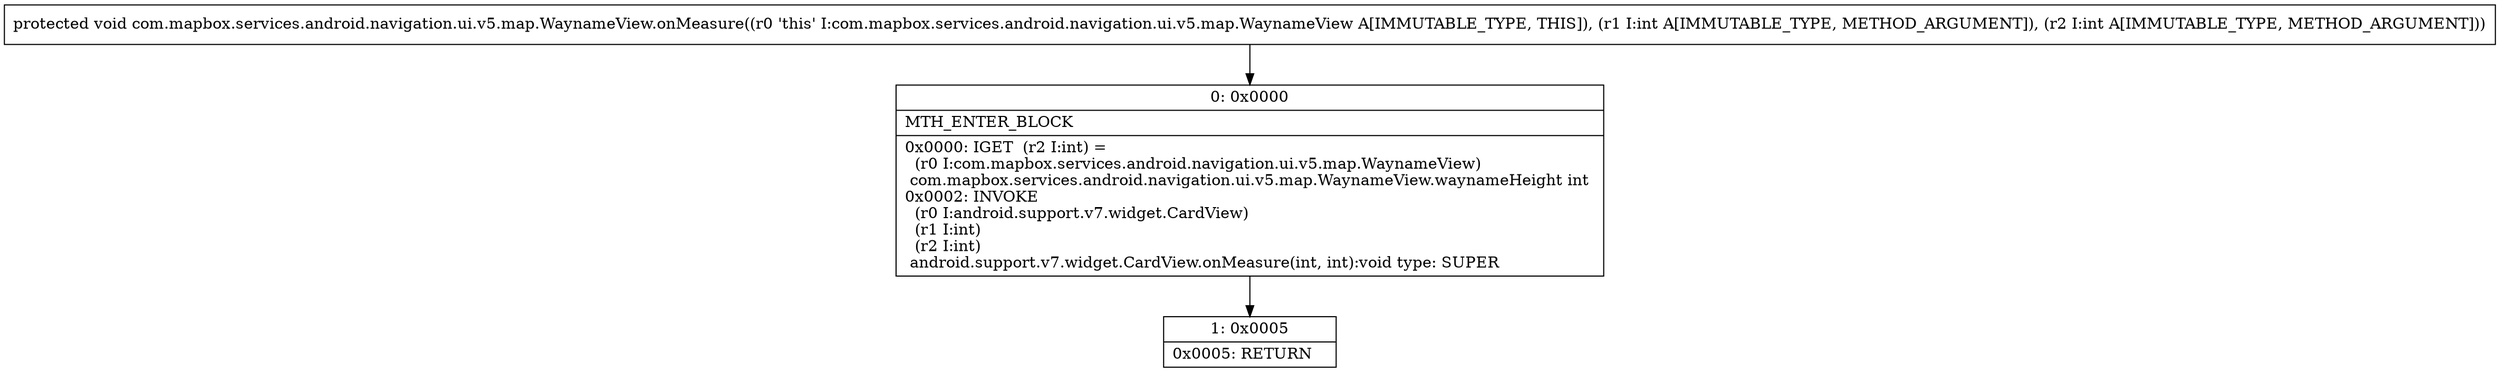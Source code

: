 digraph "CFG forcom.mapbox.services.android.navigation.ui.v5.map.WaynameView.onMeasure(II)V" {
Node_0 [shape=record,label="{0\:\ 0x0000|MTH_ENTER_BLOCK\l|0x0000: IGET  (r2 I:int) = \l  (r0 I:com.mapbox.services.android.navigation.ui.v5.map.WaynameView)\l com.mapbox.services.android.navigation.ui.v5.map.WaynameView.waynameHeight int \l0x0002: INVOKE  \l  (r0 I:android.support.v7.widget.CardView)\l  (r1 I:int)\l  (r2 I:int)\l android.support.v7.widget.CardView.onMeasure(int, int):void type: SUPER \l}"];
Node_1 [shape=record,label="{1\:\ 0x0005|0x0005: RETURN   \l}"];
MethodNode[shape=record,label="{protected void com.mapbox.services.android.navigation.ui.v5.map.WaynameView.onMeasure((r0 'this' I:com.mapbox.services.android.navigation.ui.v5.map.WaynameView A[IMMUTABLE_TYPE, THIS]), (r1 I:int A[IMMUTABLE_TYPE, METHOD_ARGUMENT]), (r2 I:int A[IMMUTABLE_TYPE, METHOD_ARGUMENT])) }"];
MethodNode -> Node_0;
Node_0 -> Node_1;
}

